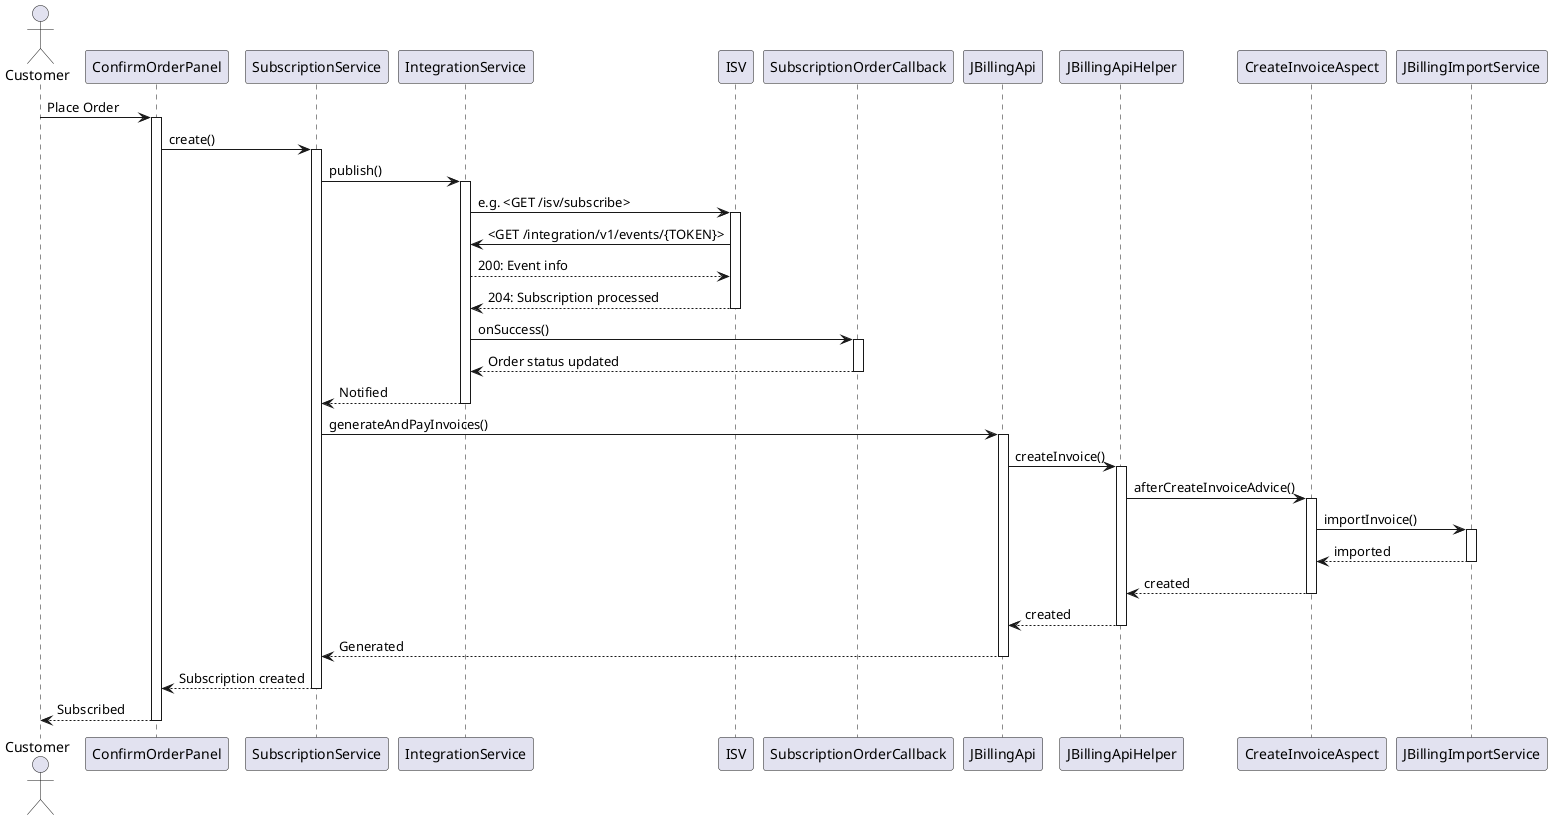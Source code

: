 @startuml
actor Customer
Customer -> ConfirmOrderPanel : Place Order
activate ConfirmOrderPanel
ConfirmOrderPanel -> SubscriptionService : create()
activate SubscriptionService
SubscriptionService -> IntegrationService : publish()
activate IntegrationService
IntegrationService -> ISV : e.g. <GET /isv/subscribe>
activate ISV
IntegrationService <- ISV : <GET /integration/v1/events/{TOKEN}>
IntegrationService --> ISV : 200: Event info
IntegrationService <-- ISV : 204: Subscription processed
deactivate ISV
IntegrationService -> SubscriptionOrderCallback : onSuccess()
activate SubscriptionOrderCallback
IntegrationService <-- SubscriptionOrderCallback : Order status updated
deactivate SubscriptionOrderCallback
SubscriptionService <-- IntegrationService : Notified
deactivate IntegrationService
SubscriptionService -> JBillingApi : generateAndPayInvoices()
activate JBillingApi
JBillingApi -> JBillingApiHelper : createInvoice()
activate JBillingApiHelper
JBillingApiHelper -> CreateInvoiceAspect : afterCreateInvoiceAdvice()
activate CreateInvoiceAspect
CreateInvoiceAspect -> JBillingImportService : importInvoice()
activate JBillingImportService
CreateInvoiceAspect <-- JBillingImportService : imported
deactivate JBillingImportService
JBillingApiHelper <-- CreateInvoiceAspect : created
deactivate CreateInvoiceAspect
JBillingApi <-- JBillingApiHelper : created
deactivate JBillingApiHelper
SubscriptionService <-- JBillingApi : Generated
deactivate JBillingApi
ConfirmOrderPanel <-- SubscriptionService : Subscription created
deactivate SubscriptionService
Customer <-- ConfirmOrderPanel : Subscribed
deactivate ConfirmOrderPanel
@enduml
